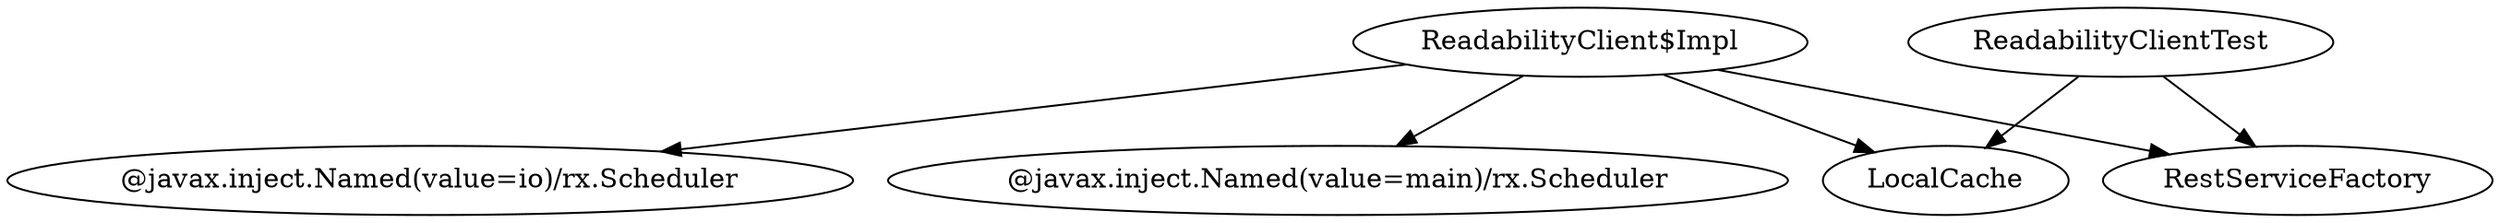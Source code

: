digraph G1 {
  concentrate = true;
  n2 [label="ReadabilityClient$Impl"];
  n3 [label="@javax.inject.Named(value=io)/rx.Scheduler"];
  n2 -> n3;
  n4 [label="@javax.inject.Named(value=main)/rx.Scheduler"];
  n2 -> n4;
  n2 -> LocalCache;
  n2 -> RestServiceFactory;
  ReadabilityClientTest -> LocalCache;
  ReadabilityClientTest -> RestServiceFactory;
}
